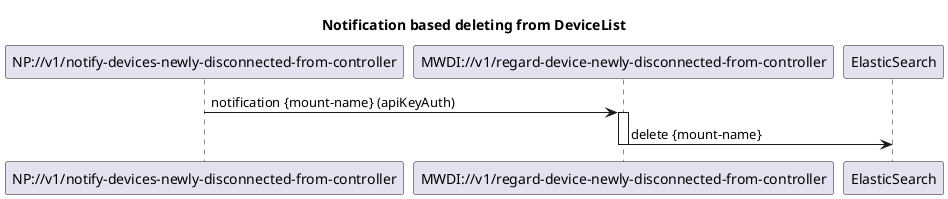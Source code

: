 @startuml 021_NotificationBasedDeviceListSyncDelete
skinparam responseMessageBelowArrow true

title  Notification based deleting from DeviceList

participant "NP://v1/notify-devices-newly-disconnected-from-controller" as subscription
participant "MWDI://v1/regard-device-newly-disconnected-from-controller" as regardNewDevice
participant "ElasticSearch" as es

subscription -> regardNewDevice: notification {mount-name} (apiKeyAuth)
activate regardNewDevice

regardNewDevice -> es: delete {mount-name}
deactivate regardNewDevice

@enduml